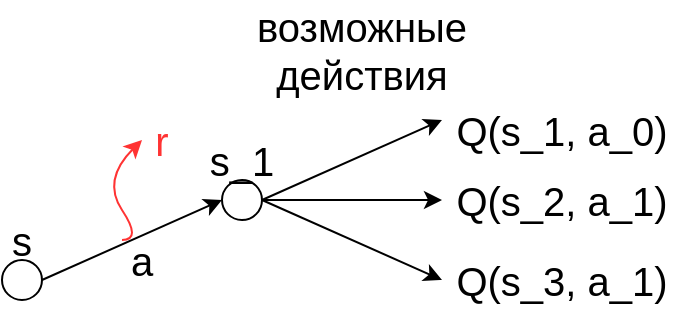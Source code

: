 <mxfile version="12.5.1" type="github">
  <diagram id="EV-Oojm7XzOrRcvvBsd_" name="Page-1">
    <mxGraphModel dx="1182" dy="683" grid="1" gridSize="10" guides="1" tooltips="1" connect="1" arrows="1" fold="1" page="1" pageScale="1" pageWidth="827" pageHeight="1169" math="0" shadow="0">
      <root>
        <mxCell id="0"/>
        <mxCell id="1" parent="0"/>
        <mxCell id="QvcWzxX0qNfAmtwETj_c-1" value="" style="endArrow=classic;html=1;" edge="1" parent="1">
          <mxGeometry width="50" height="50" relative="1" as="geometry">
            <mxPoint x="220" y="160" as="sourcePoint"/>
            <mxPoint x="310" y="120" as="targetPoint"/>
          </mxGeometry>
        </mxCell>
        <mxCell id="QvcWzxX0qNfAmtwETj_c-2" value="" style="ellipse;whiteSpace=wrap;html=1;aspect=fixed;" vertex="1" parent="1">
          <mxGeometry x="200" y="150" width="20" height="20" as="geometry"/>
        </mxCell>
        <mxCell id="QvcWzxX0qNfAmtwETj_c-3" value="" style="ellipse;whiteSpace=wrap;html=1;aspect=fixed;" vertex="1" parent="1">
          <mxGeometry x="310" y="110" width="20" height="20" as="geometry"/>
        </mxCell>
        <mxCell id="QvcWzxX0qNfAmtwETj_c-4" value="" style="endArrow=classic;html=1;" edge="1" parent="1">
          <mxGeometry width="50" height="50" relative="1" as="geometry">
            <mxPoint x="330" y="120" as="sourcePoint"/>
            <mxPoint x="420" y="80" as="targetPoint"/>
          </mxGeometry>
        </mxCell>
        <mxCell id="QvcWzxX0qNfAmtwETj_c-5" value="" style="endArrow=classic;html=1;" edge="1" parent="1">
          <mxGeometry width="50" height="50" relative="1" as="geometry">
            <mxPoint x="330" y="120" as="sourcePoint"/>
            <mxPoint x="420" y="160" as="targetPoint"/>
          </mxGeometry>
        </mxCell>
        <mxCell id="QvcWzxX0qNfAmtwETj_c-6" value="" style="endArrow=classic;html=1;" edge="1" parent="1">
          <mxGeometry width="50" height="50" relative="1" as="geometry">
            <mxPoint x="330" y="120" as="sourcePoint"/>
            <mxPoint x="420" y="120" as="targetPoint"/>
          </mxGeometry>
        </mxCell>
        <mxCell id="QvcWzxX0qNfAmtwETj_c-7" value="&lt;font style=&quot;font-size: 20px&quot;&gt;s_1&lt;/font&gt;&lt;span style=&quot;color: rgba(0 , 0 , 0 , 0) ; font-family: monospace ; font-size: 0px ; white-space: nowrap&quot;&gt;%3CmxGraphModel%3E%3Croot%3E%3CmxCell%20id%3D%220%22%2F%3E%3CmxCell%20id%3D%221%22%20parent%3D%220%22%2F%3E%3CmxCell%20id%3D%222%22%20value%3D%22%26lt%3Bfont%20style%3D%26quot%3Bfont-size%3A%2020px%26quot%3B%26gt%3Bs%26lt%3B%2Ffont%26gt%3B%22%20style%3D%22text%3Bhtml%3D1%3BstrokeColor%3Dnone%3BfillColor%3Dnone%3Balign%3Dcenter%3BverticalAlign%3Dmiddle%3BwhiteSpace%3Dwrap%3Brounded%3D0%3B%22%20vertex%3D%221%22%20parent%3D%221%22%3E%3CmxGeometry%20x%3D%22300%22%20y%3D%22170%22%20width%3D%2240%22%20height%3D%2220%22%20as%3D%22geometry%22%2F%3E%3C%2FmxCell%3E%3C%2Froot%3E%3C%2FmxGraphModel%2&lt;/span&gt;" style="text;html=1;strokeColor=none;fillColor=none;align=center;verticalAlign=middle;whiteSpace=wrap;rounded=0;" vertex="1" parent="1">
          <mxGeometry x="305" y="90" width="30" height="20" as="geometry"/>
        </mxCell>
        <mxCell id="QvcWzxX0qNfAmtwETj_c-8" value="&lt;font style=&quot;font-size: 20px&quot;&gt;s&lt;/font&gt;&lt;span style=&quot;color: rgba(0 , 0 , 0 , 0) ; font-family: monospace ; font-size: 0px ; white-space: nowrap&quot;&gt;%3CmxGraphModel%3E%3Croot%3E%3CmxCell%20id%3D%220%22%2F%3E%3CmxCell%20id%3D%221%22%20parent%3D%220%22%2F%3E%3CmxCell%20id%3D%222%22%20value%3D%22%26lt%3Bfont%20style%3D%26quot%3Bfont-size%3A%2020px%26quot%3B%26gt%3Bs%26lt%3B%2Ffont%26gt%3B%22%20style%3D%22text%3Bhtml%3D1%3BstrokeColor%3Dnone%3BfillColor%3Dnone%3Balign%3Dcenter%3BverticalAlign%3Dmiddle%3BwhiteSpace%3Dwrap%3Brounded%3D0%3B%22%20vertex%3D%221%22%20parent%3D%221%22%3E%3CmxGeometry%20x%3D%22300%22%20y%3D%22170%22%20width%3D%2240%22%20height%3D%2220%22%20as%3D%22geometry%22%2F%3E%3C%2FmxCell%3E%3C%2Froot%3E%3C%2FmxGraphMo&lt;/span&gt;" style="text;html=1;strokeColor=none;fillColor=none;align=center;verticalAlign=middle;whiteSpace=wrap;rounded=0;" vertex="1" parent="1">
          <mxGeometry x="200" y="130" width="20" height="20" as="geometry"/>
        </mxCell>
        <mxCell id="QvcWzxX0qNfAmtwETj_c-9" value="&lt;span style=&quot;font-size: 20px&quot;&gt;a&lt;/span&gt;" style="text;html=1;strokeColor=none;fillColor=none;align=center;verticalAlign=middle;whiteSpace=wrap;rounded=0;" vertex="1" parent="1">
          <mxGeometry x="260" y="140" width="20" height="20" as="geometry"/>
        </mxCell>
        <mxCell id="QvcWzxX0qNfAmtwETj_c-10" value="" style="curved=1;endArrow=classic;html=1;strokeColor=#FF3333;" edge="1" parent="1">
          <mxGeometry width="50" height="50" relative="1" as="geometry">
            <mxPoint x="260" y="140" as="sourcePoint"/>
            <mxPoint x="270" y="90" as="targetPoint"/>
            <Array as="points">
              <mxPoint x="270" y="140"/>
              <mxPoint x="250" y="110"/>
            </Array>
          </mxGeometry>
        </mxCell>
        <mxCell id="QvcWzxX0qNfAmtwETj_c-11" value="&lt;font style=&quot;font-size: 20px&quot; color=&quot;#ff3333&quot;&gt;r&lt;/font&gt;" style="text;html=1;strokeColor=none;fillColor=none;align=center;verticalAlign=middle;whiteSpace=wrap;rounded=0;" vertex="1" parent="1">
          <mxGeometry x="270" y="80" width="20" height="20" as="geometry"/>
        </mxCell>
        <mxCell id="QvcWzxX0qNfAmtwETj_c-12" value="&lt;span style=&quot;font-size: 20px&quot;&gt;Q(s_1, a_0)&lt;/span&gt;" style="text;html=1;strokeColor=none;fillColor=none;align=center;verticalAlign=middle;whiteSpace=wrap;rounded=0;" vertex="1" parent="1">
          <mxGeometry x="420" y="70" width="120" height="30" as="geometry"/>
        </mxCell>
        <mxCell id="QvcWzxX0qNfAmtwETj_c-13" value="&lt;span style=&quot;font-size: 20px&quot;&gt;Q(s_2, a_1)&lt;/span&gt;" style="text;html=1;strokeColor=none;fillColor=none;align=center;verticalAlign=middle;whiteSpace=wrap;rounded=0;" vertex="1" parent="1">
          <mxGeometry x="420" y="105" width="120" height="30" as="geometry"/>
        </mxCell>
        <mxCell id="QvcWzxX0qNfAmtwETj_c-14" value="&lt;span style=&quot;font-size: 20px&quot;&gt;Q(s_3, a_1)&lt;/span&gt;" style="text;html=1;strokeColor=none;fillColor=none;align=center;verticalAlign=middle;whiteSpace=wrap;rounded=0;" vertex="1" parent="1">
          <mxGeometry x="420" y="145" width="120" height="30" as="geometry"/>
        </mxCell>
        <mxCell id="QvcWzxX0qNfAmtwETj_c-15" value="&lt;font style=&quot;font-size: 20px&quot;&gt;возможные действия&lt;/font&gt;" style="text;html=1;strokeColor=none;fillColor=none;align=center;verticalAlign=middle;whiteSpace=wrap;rounded=0;" vertex="1" parent="1">
          <mxGeometry x="330" y="20" width="100" height="50" as="geometry"/>
        </mxCell>
      </root>
    </mxGraphModel>
  </diagram>
</mxfile>
